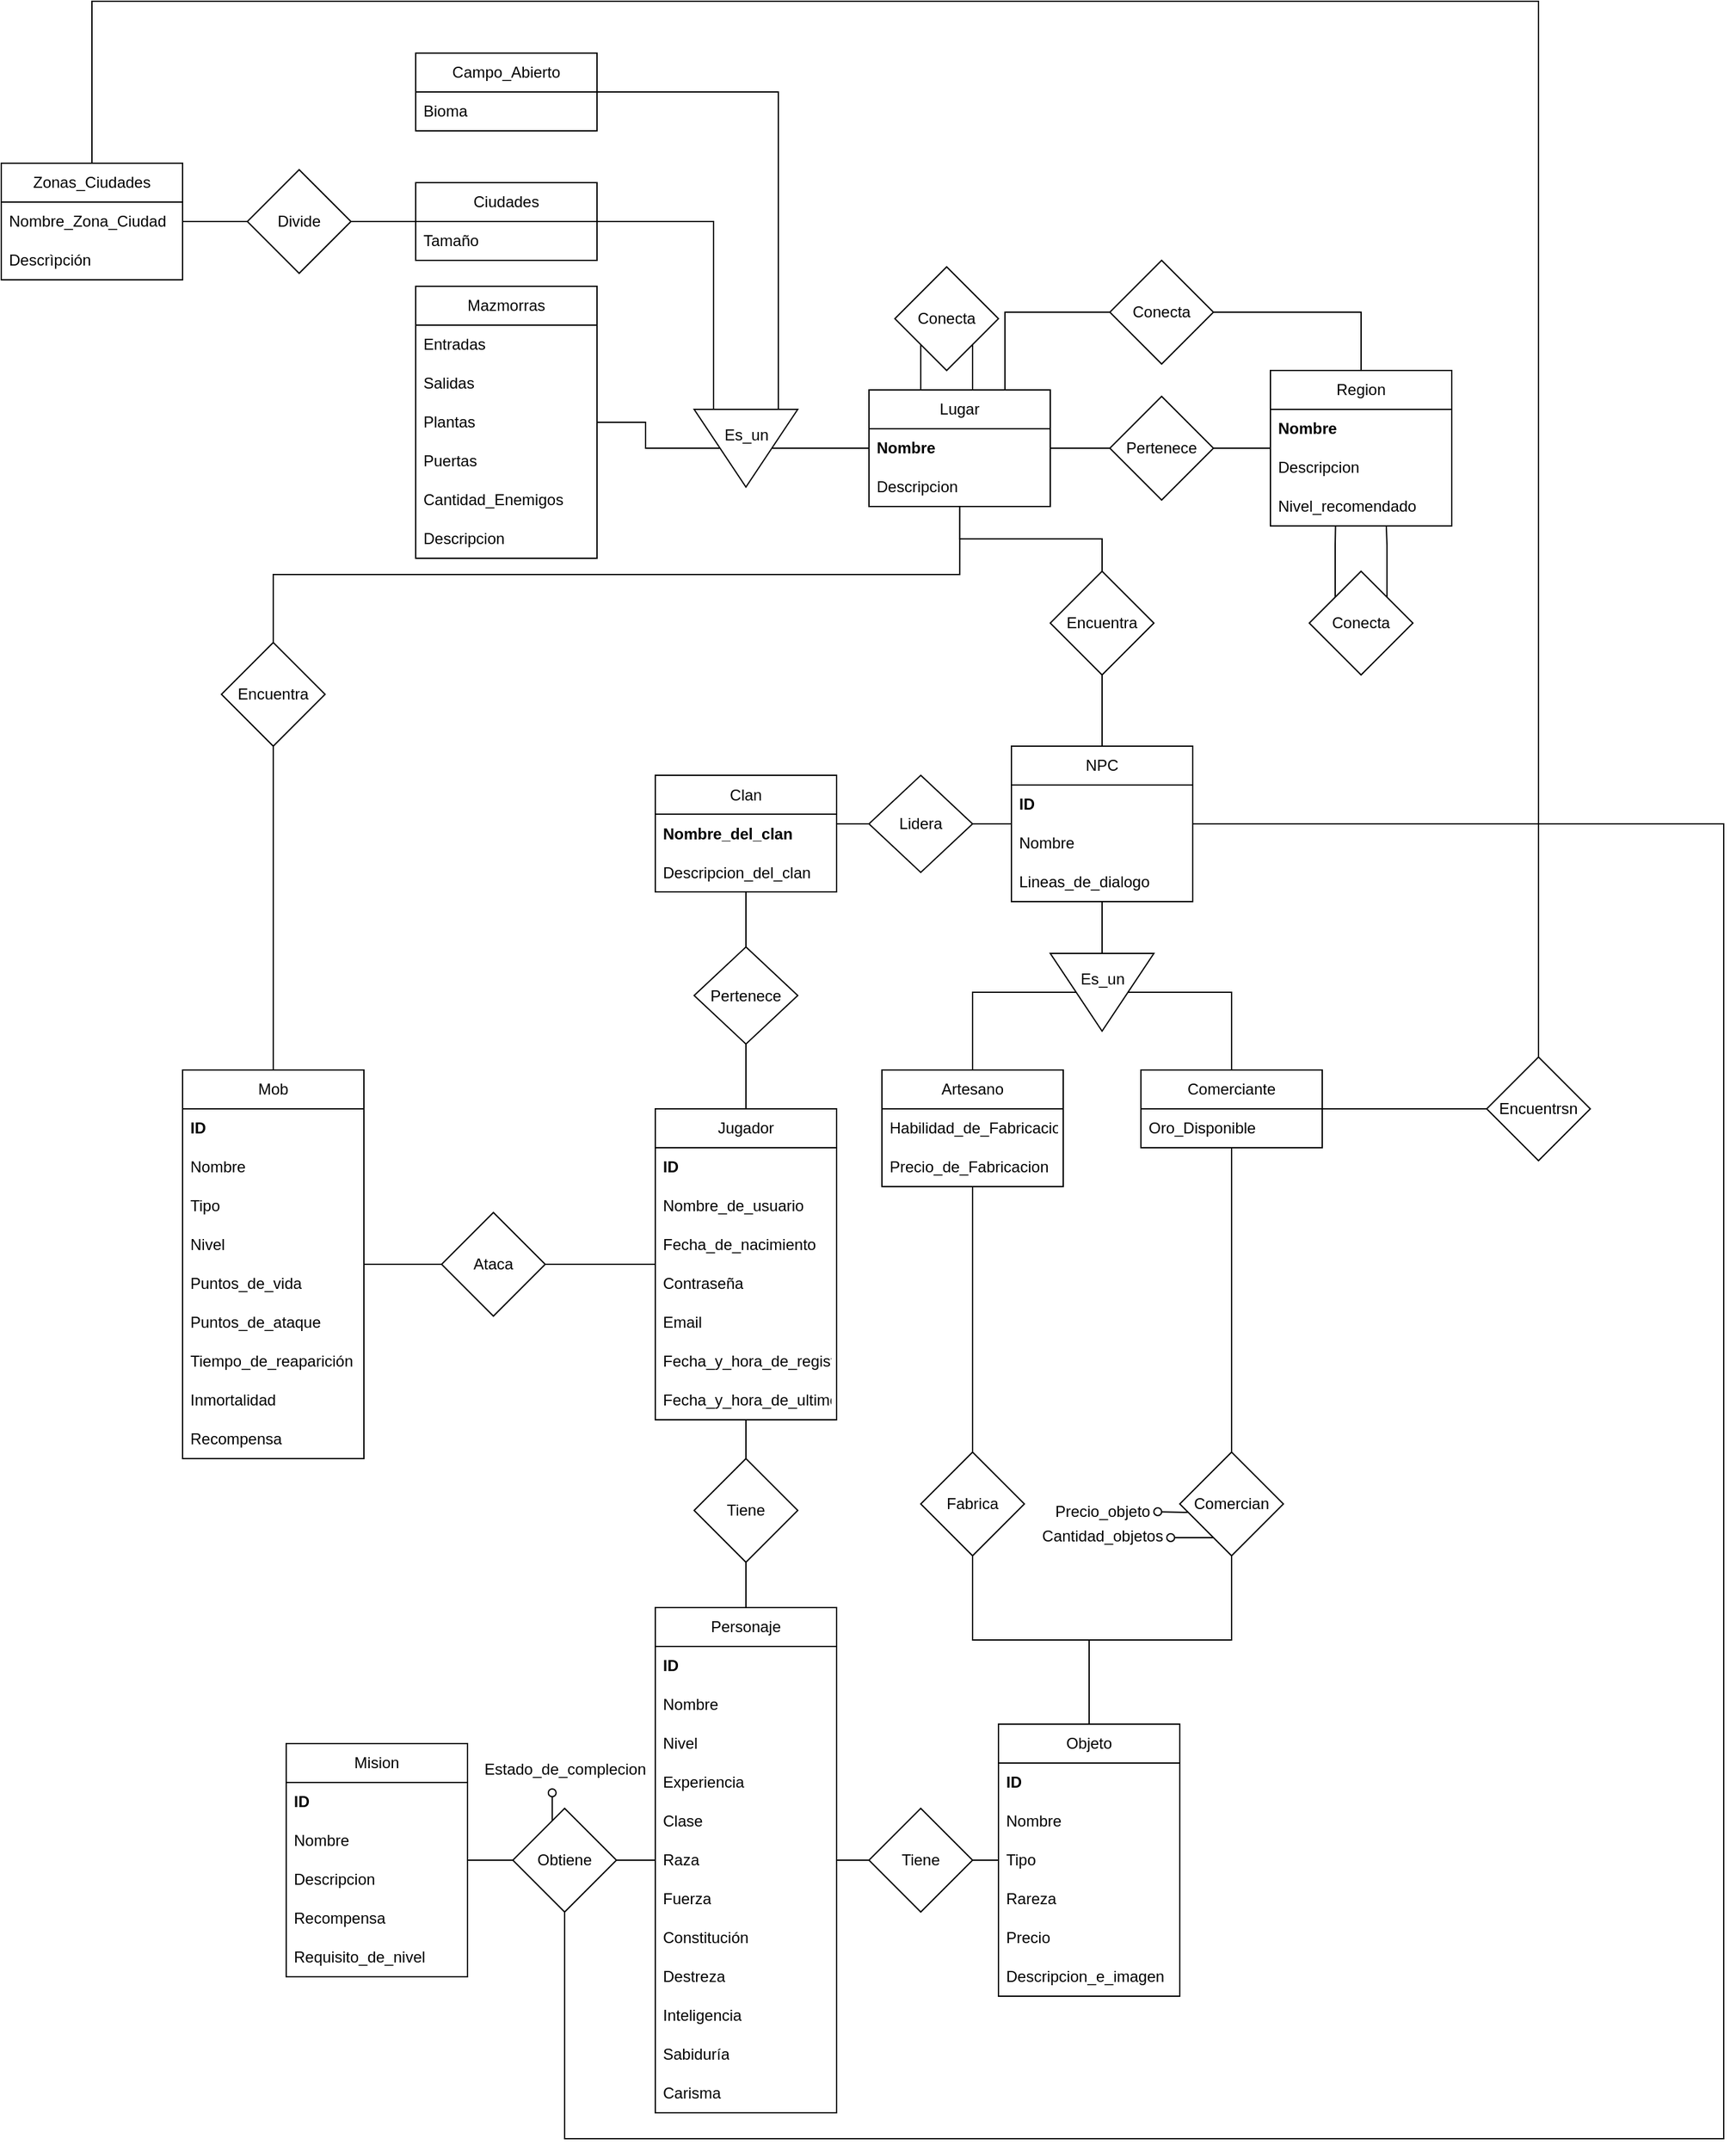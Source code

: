 <mxfile version="24.8.4">
  <diagram name="Page-1" id="hXGrlZ-hWBZjOhwNVZ7G">
    <mxGraphModel dx="3510" dy="3766" grid="1" gridSize="10" guides="1" tooltips="1" connect="1" arrows="1" fold="1" page="1" pageScale="1" pageWidth="827" pageHeight="1169" math="0" shadow="0">
      <root>
        <mxCell id="0" />
        <mxCell id="1" parent="0" />
        <mxCell id="LyyKbRbDWNVep2L5a5BO-69" value="" style="edgeStyle=orthogonalEdgeStyle;rounded=0;orthogonalLoop=1;jettySize=auto;html=1;endArrow=none;endFill=0;" parent="1" source="LyyKbRbDWNVep2L5a5BO-2" target="LyyKbRbDWNVep2L5a5BO-68" edge="1">
          <mxGeometry relative="1" as="geometry" />
        </mxCell>
        <mxCell id="LyyKbRbDWNVep2L5a5BO-73" value="" style="edgeStyle=orthogonalEdgeStyle;rounded=0;orthogonalLoop=1;jettySize=auto;html=1;endArrow=none;endFill=0;" parent="1" source="LyyKbRbDWNVep2L5a5BO-2" target="LyyKbRbDWNVep2L5a5BO-72" edge="1">
          <mxGeometry relative="1" as="geometry" />
        </mxCell>
        <mxCell id="P0V2mHjbDMdVb2tE25bg-6" style="edgeStyle=orthogonalEdgeStyle;rounded=0;orthogonalLoop=1;jettySize=auto;html=1;entryX=1;entryY=0.5;entryDx=0;entryDy=0;endArrow=none;endFill=0;" edge="1" parent="1" source="LyyKbRbDWNVep2L5a5BO-2" target="P0V2mHjbDMdVb2tE25bg-2">
          <mxGeometry relative="1" as="geometry" />
        </mxCell>
        <mxCell id="LyyKbRbDWNVep2L5a5BO-2" value="Jugador" style="swimlane;fontStyle=0;childLayout=stackLayout;horizontal=1;startSize=30;horizontalStack=0;resizeParent=1;resizeParentMax=0;resizeLast=0;collapsible=1;marginBottom=0;whiteSpace=wrap;html=1;" parent="1" vertex="1">
          <mxGeometry x="185" y="315" width="140" height="240" as="geometry">
            <mxRectangle x="205" y="520" width="100" height="30" as="alternateBounds" />
          </mxGeometry>
        </mxCell>
        <mxCell id="LyyKbRbDWNVep2L5a5BO-3" value="&lt;b&gt;ID&lt;/b&gt;" style="text;strokeColor=none;fillColor=none;align=left;verticalAlign=middle;spacingLeft=4;spacingRight=4;overflow=hidden;points=[[0,0.5],[1,0.5]];portConstraint=eastwest;rotatable=0;whiteSpace=wrap;html=1;" parent="LyyKbRbDWNVep2L5a5BO-2" vertex="1">
          <mxGeometry y="30" width="140" height="30" as="geometry" />
        </mxCell>
        <mxCell id="LyyKbRbDWNVep2L5a5BO-7" value="Nombre_de_usuario" style="text;strokeColor=none;fillColor=none;align=left;verticalAlign=middle;spacingLeft=4;spacingRight=4;overflow=hidden;points=[[0,0.5],[1,0.5]];portConstraint=eastwest;rotatable=0;whiteSpace=wrap;html=1;" parent="LyyKbRbDWNVep2L5a5BO-2" vertex="1">
          <mxGeometry y="60" width="140" height="30" as="geometry" />
        </mxCell>
        <mxCell id="LyyKbRbDWNVep2L5a5BO-5" value="Fecha_de_nacimiento" style="text;strokeColor=none;fillColor=none;align=left;verticalAlign=middle;spacingLeft=4;spacingRight=4;overflow=hidden;points=[[0,0.5],[1,0.5]];portConstraint=eastwest;rotatable=0;whiteSpace=wrap;html=1;" parent="LyyKbRbDWNVep2L5a5BO-2" vertex="1">
          <mxGeometry y="90" width="140" height="30" as="geometry" />
        </mxCell>
        <mxCell id="LyyKbRbDWNVep2L5a5BO-8" value="Contraseña" style="text;strokeColor=none;fillColor=none;align=left;verticalAlign=middle;spacingLeft=4;spacingRight=4;overflow=hidden;points=[[0,0.5],[1,0.5]];portConstraint=eastwest;rotatable=0;whiteSpace=wrap;html=1;" parent="LyyKbRbDWNVep2L5a5BO-2" vertex="1">
          <mxGeometry y="120" width="140" height="30" as="geometry" />
        </mxCell>
        <mxCell id="LyyKbRbDWNVep2L5a5BO-9" value="Email" style="text;strokeColor=none;fillColor=none;align=left;verticalAlign=middle;spacingLeft=4;spacingRight=4;overflow=hidden;points=[[0,0.5],[1,0.5]];portConstraint=eastwest;rotatable=0;whiteSpace=wrap;html=1;" parent="LyyKbRbDWNVep2L5a5BO-2" vertex="1">
          <mxGeometry y="150" width="140" height="30" as="geometry" />
        </mxCell>
        <mxCell id="LyyKbRbDWNVep2L5a5BO-10" value="Fecha_y_hora_de_registro" style="text;strokeColor=none;fillColor=none;align=left;verticalAlign=middle;spacingLeft=4;spacingRight=4;overflow=hidden;points=[[0,0.5],[1,0.5]];portConstraint=eastwest;rotatable=0;whiteSpace=wrap;html=1;" parent="LyyKbRbDWNVep2L5a5BO-2" vertex="1">
          <mxGeometry y="180" width="140" height="30" as="geometry" />
        </mxCell>
        <mxCell id="LyyKbRbDWNVep2L5a5BO-11" value="Fecha_y_hora_de_ultimo_acceso" style="text;strokeColor=none;fillColor=none;align=left;verticalAlign=middle;spacingLeft=4;spacingRight=4;overflow=hidden;points=[[0,0.5],[1,0.5]];portConstraint=eastwest;rotatable=0;whiteSpace=wrap;html=1;" parent="LyyKbRbDWNVep2L5a5BO-2" vertex="1">
          <mxGeometry y="210" width="140" height="30" as="geometry" />
        </mxCell>
        <mxCell id="LyyKbRbDWNVep2L5a5BO-77" value="" style="edgeStyle=orthogonalEdgeStyle;rounded=0;orthogonalLoop=1;jettySize=auto;html=1;endArrow=none;endFill=0;" parent="1" source="LyyKbRbDWNVep2L5a5BO-12" target="LyyKbRbDWNVep2L5a5BO-76" edge="1">
          <mxGeometry relative="1" as="geometry" />
        </mxCell>
        <mxCell id="LyyKbRbDWNVep2L5a5BO-86" value="" style="edgeStyle=orthogonalEdgeStyle;rounded=0;orthogonalLoop=1;jettySize=auto;html=1;endArrow=none;endFill=0;" parent="1" source="LyyKbRbDWNVep2L5a5BO-12" target="LyyKbRbDWNVep2L5a5BO-85" edge="1">
          <mxGeometry relative="1" as="geometry" />
        </mxCell>
        <mxCell id="LyyKbRbDWNVep2L5a5BO-12" value="Personaje" style="swimlane;fontStyle=0;childLayout=stackLayout;horizontal=1;startSize=30;horizontalStack=0;resizeParent=1;resizeParentMax=0;resizeLast=0;collapsible=1;marginBottom=0;whiteSpace=wrap;html=1;" parent="1" vertex="1">
          <mxGeometry x="185" y="700" width="140" height="390" as="geometry">
            <mxRectangle x="205" y="700" width="100" height="30" as="alternateBounds" />
          </mxGeometry>
        </mxCell>
        <mxCell id="LyyKbRbDWNVep2L5a5BO-13" value="&lt;b&gt;ID&lt;/b&gt;" style="text;strokeColor=none;fillColor=none;align=left;verticalAlign=middle;spacingLeft=4;spacingRight=4;overflow=hidden;points=[[0,0.5],[1,0.5]];portConstraint=eastwest;rotatable=0;whiteSpace=wrap;html=1;" parent="LyyKbRbDWNVep2L5a5BO-12" vertex="1">
          <mxGeometry y="30" width="140" height="30" as="geometry" />
        </mxCell>
        <mxCell id="LyyKbRbDWNVep2L5a5BO-14" value="Nombre" style="text;strokeColor=none;fillColor=none;align=left;verticalAlign=middle;spacingLeft=4;spacingRight=4;overflow=hidden;points=[[0,0.5],[1,0.5]];portConstraint=eastwest;rotatable=0;whiteSpace=wrap;html=1;" parent="LyyKbRbDWNVep2L5a5BO-12" vertex="1">
          <mxGeometry y="60" width="140" height="30" as="geometry" />
        </mxCell>
        <mxCell id="LyyKbRbDWNVep2L5a5BO-15" value="Nivel" style="text;strokeColor=none;fillColor=none;align=left;verticalAlign=middle;spacingLeft=4;spacingRight=4;overflow=hidden;points=[[0,0.5],[1,0.5]];portConstraint=eastwest;rotatable=0;whiteSpace=wrap;html=1;" parent="LyyKbRbDWNVep2L5a5BO-12" vertex="1">
          <mxGeometry y="90" width="140" height="30" as="geometry" />
        </mxCell>
        <mxCell id="LyyKbRbDWNVep2L5a5BO-16" value="Experiencia" style="text;strokeColor=none;fillColor=none;align=left;verticalAlign=middle;spacingLeft=4;spacingRight=4;overflow=hidden;points=[[0,0.5],[1,0.5]];portConstraint=eastwest;rotatable=0;whiteSpace=wrap;html=1;" parent="LyyKbRbDWNVep2L5a5BO-12" vertex="1">
          <mxGeometry y="120" width="140" height="30" as="geometry" />
        </mxCell>
        <mxCell id="LyyKbRbDWNVep2L5a5BO-17" value="Clase" style="text;strokeColor=none;fillColor=none;align=left;verticalAlign=middle;spacingLeft=4;spacingRight=4;overflow=hidden;points=[[0,0.5],[1,0.5]];portConstraint=eastwest;rotatable=0;whiteSpace=wrap;html=1;" parent="LyyKbRbDWNVep2L5a5BO-12" vertex="1">
          <mxGeometry y="150" width="140" height="30" as="geometry" />
        </mxCell>
        <mxCell id="LyyKbRbDWNVep2L5a5BO-18" value="Raza" style="text;strokeColor=none;fillColor=none;align=left;verticalAlign=middle;spacingLeft=4;spacingRight=4;overflow=hidden;points=[[0,0.5],[1,0.5]];portConstraint=eastwest;rotatable=0;whiteSpace=wrap;html=1;" parent="LyyKbRbDWNVep2L5a5BO-12" vertex="1">
          <mxGeometry y="180" width="140" height="30" as="geometry" />
        </mxCell>
        <mxCell id="LyyKbRbDWNVep2L5a5BO-19" value="Fuerza" style="text;strokeColor=none;fillColor=none;align=left;verticalAlign=middle;spacingLeft=4;spacingRight=4;overflow=hidden;points=[[0,0.5],[1,0.5]];portConstraint=eastwest;rotatable=0;whiteSpace=wrap;html=1;" parent="LyyKbRbDWNVep2L5a5BO-12" vertex="1">
          <mxGeometry y="210" width="140" height="30" as="geometry" />
        </mxCell>
        <mxCell id="LyyKbRbDWNVep2L5a5BO-20" value="Constitución" style="text;strokeColor=none;fillColor=none;align=left;verticalAlign=middle;spacingLeft=4;spacingRight=4;overflow=hidden;points=[[0,0.5],[1,0.5]];portConstraint=eastwest;rotatable=0;whiteSpace=wrap;html=1;" parent="LyyKbRbDWNVep2L5a5BO-12" vertex="1">
          <mxGeometry y="240" width="140" height="30" as="geometry" />
        </mxCell>
        <mxCell id="LyyKbRbDWNVep2L5a5BO-21" value="Destreza" style="text;strokeColor=none;fillColor=none;align=left;verticalAlign=middle;spacingLeft=4;spacingRight=4;overflow=hidden;points=[[0,0.5],[1,0.5]];portConstraint=eastwest;rotatable=0;whiteSpace=wrap;html=1;" parent="LyyKbRbDWNVep2L5a5BO-12" vertex="1">
          <mxGeometry y="270" width="140" height="30" as="geometry" />
        </mxCell>
        <mxCell id="LyyKbRbDWNVep2L5a5BO-22" value="Inteligencia" style="text;strokeColor=none;fillColor=none;align=left;verticalAlign=middle;spacingLeft=4;spacingRight=4;overflow=hidden;points=[[0,0.5],[1,0.5]];portConstraint=eastwest;rotatable=0;whiteSpace=wrap;html=1;" parent="LyyKbRbDWNVep2L5a5BO-12" vertex="1">
          <mxGeometry y="300" width="140" height="30" as="geometry" />
        </mxCell>
        <mxCell id="LyyKbRbDWNVep2L5a5BO-23" value="Sabiduría" style="text;strokeColor=none;fillColor=none;align=left;verticalAlign=middle;spacingLeft=4;spacingRight=4;overflow=hidden;points=[[0,0.5],[1,0.5]];portConstraint=eastwest;rotatable=0;whiteSpace=wrap;html=1;" parent="LyyKbRbDWNVep2L5a5BO-12" vertex="1">
          <mxGeometry y="330" width="140" height="30" as="geometry" />
        </mxCell>
        <mxCell id="LyyKbRbDWNVep2L5a5BO-24" value="Carisma" style="text;strokeColor=none;fillColor=none;align=left;verticalAlign=middle;spacingLeft=4;spacingRight=4;overflow=hidden;points=[[0,0.5],[1,0.5]];portConstraint=eastwest;rotatable=0;whiteSpace=wrap;html=1;" parent="LyyKbRbDWNVep2L5a5BO-12" vertex="1">
          <mxGeometry y="360" width="140" height="30" as="geometry" />
        </mxCell>
        <mxCell id="LyyKbRbDWNVep2L5a5BO-78" style="edgeStyle=orthogonalEdgeStyle;rounded=0;orthogonalLoop=1;jettySize=auto;html=1;entryX=1;entryY=0.5;entryDx=0;entryDy=0;endArrow=none;endFill=0;" parent="1" source="LyyKbRbDWNVep2L5a5BO-25" target="LyyKbRbDWNVep2L5a5BO-76" edge="1">
          <mxGeometry relative="1" as="geometry" />
        </mxCell>
        <mxCell id="LyyKbRbDWNVep2L5a5BO-25" value="Objeto" style="swimlane;fontStyle=0;childLayout=stackLayout;horizontal=1;startSize=30;horizontalStack=0;resizeParent=1;resizeParentMax=0;resizeLast=0;collapsible=1;marginBottom=0;whiteSpace=wrap;html=1;" parent="1" vertex="1">
          <mxGeometry x="450" y="790" width="140" height="210" as="geometry">
            <mxRectangle x="445" y="700" width="80" height="30" as="alternateBounds" />
          </mxGeometry>
        </mxCell>
        <mxCell id="LyyKbRbDWNVep2L5a5BO-26" value="&lt;b&gt;ID&lt;/b&gt;" style="text;strokeColor=none;fillColor=none;align=left;verticalAlign=middle;spacingLeft=4;spacingRight=4;overflow=hidden;points=[[0,0.5],[1,0.5]];portConstraint=eastwest;rotatable=0;whiteSpace=wrap;html=1;" parent="LyyKbRbDWNVep2L5a5BO-25" vertex="1">
          <mxGeometry y="30" width="140" height="30" as="geometry" />
        </mxCell>
        <mxCell id="LyyKbRbDWNVep2L5a5BO-27" value="Nombre" style="text;strokeColor=none;fillColor=none;align=left;verticalAlign=middle;spacingLeft=4;spacingRight=4;overflow=hidden;points=[[0,0.5],[1,0.5]];portConstraint=eastwest;rotatable=0;whiteSpace=wrap;html=1;" parent="LyyKbRbDWNVep2L5a5BO-25" vertex="1">
          <mxGeometry y="60" width="140" height="30" as="geometry" />
        </mxCell>
        <mxCell id="LyyKbRbDWNVep2L5a5BO-28" value="Tipo" style="text;strokeColor=none;fillColor=none;align=left;verticalAlign=middle;spacingLeft=4;spacingRight=4;overflow=hidden;points=[[0,0.5],[1,0.5]];portConstraint=eastwest;rotatable=0;whiteSpace=wrap;html=1;" parent="LyyKbRbDWNVep2L5a5BO-25" vertex="1">
          <mxGeometry y="90" width="140" height="30" as="geometry" />
        </mxCell>
        <mxCell id="LyyKbRbDWNVep2L5a5BO-29" value="Rareza" style="text;strokeColor=none;fillColor=none;align=left;verticalAlign=middle;spacingLeft=4;spacingRight=4;overflow=hidden;points=[[0,0.5],[1,0.5]];portConstraint=eastwest;rotatable=0;whiteSpace=wrap;html=1;" parent="LyyKbRbDWNVep2L5a5BO-25" vertex="1">
          <mxGeometry y="120" width="140" height="30" as="geometry" />
        </mxCell>
        <mxCell id="LyyKbRbDWNVep2L5a5BO-30" value="Precio" style="text;strokeColor=none;fillColor=none;align=left;verticalAlign=middle;spacingLeft=4;spacingRight=4;overflow=hidden;points=[[0,0.5],[1,0.5]];portConstraint=eastwest;rotatable=0;whiteSpace=wrap;html=1;" parent="LyyKbRbDWNVep2L5a5BO-25" vertex="1">
          <mxGeometry y="150" width="140" height="30" as="geometry" />
        </mxCell>
        <mxCell id="LyyKbRbDWNVep2L5a5BO-31" value="Descripcion_e_imagen" style="text;strokeColor=none;fillColor=none;align=left;verticalAlign=middle;spacingLeft=4;spacingRight=4;overflow=hidden;points=[[0,0.5],[1,0.5]];portConstraint=eastwest;rotatable=0;whiteSpace=wrap;html=1;" parent="LyyKbRbDWNVep2L5a5BO-25" vertex="1">
          <mxGeometry y="180" width="140" height="30" as="geometry" />
        </mxCell>
        <mxCell id="P0V2mHjbDMdVb2tE25bg-3" value="" style="edgeStyle=orthogonalEdgeStyle;rounded=0;orthogonalLoop=1;jettySize=auto;html=1;endArrow=none;endFill=0;" edge="1" parent="1" source="LyyKbRbDWNVep2L5a5BO-33" target="P0V2mHjbDMdVb2tE25bg-2">
          <mxGeometry relative="1" as="geometry" />
        </mxCell>
        <mxCell id="P0V2mHjbDMdVb2tE25bg-34" style="edgeStyle=orthogonalEdgeStyle;rounded=0;orthogonalLoop=1;jettySize=auto;html=1;entryX=0.5;entryY=1;entryDx=0;entryDy=0;endArrow=none;endFill=0;" edge="1" parent="1" source="LyyKbRbDWNVep2L5a5BO-33" target="P0V2mHjbDMdVb2tE25bg-35">
          <mxGeometry relative="1" as="geometry">
            <mxPoint x="-110.0" y="50" as="targetPoint" />
          </mxGeometry>
        </mxCell>
        <mxCell id="LyyKbRbDWNVep2L5a5BO-33" value="Mob" style="swimlane;fontStyle=0;childLayout=stackLayout;horizontal=1;startSize=30;horizontalStack=0;resizeParent=1;resizeParentMax=0;resizeLast=0;collapsible=1;marginBottom=0;whiteSpace=wrap;html=1;" parent="1" vertex="1">
          <mxGeometry x="-180" y="285" width="140" height="300" as="geometry">
            <mxRectangle x="-60" y="860" width="70" height="30" as="alternateBounds" />
          </mxGeometry>
        </mxCell>
        <mxCell id="LyyKbRbDWNVep2L5a5BO-34" value="&lt;b&gt;ID&lt;/b&gt;" style="text;strokeColor=none;fillColor=none;align=left;verticalAlign=middle;spacingLeft=4;spacingRight=4;overflow=hidden;points=[[0,0.5],[1,0.5]];portConstraint=eastwest;rotatable=0;whiteSpace=wrap;html=1;" parent="LyyKbRbDWNVep2L5a5BO-33" vertex="1">
          <mxGeometry y="30" width="140" height="30" as="geometry" />
        </mxCell>
        <mxCell id="LyyKbRbDWNVep2L5a5BO-35" value="Nombre" style="text;strokeColor=none;fillColor=none;align=left;verticalAlign=middle;spacingLeft=4;spacingRight=4;overflow=hidden;points=[[0,0.5],[1,0.5]];portConstraint=eastwest;rotatable=0;whiteSpace=wrap;html=1;" parent="LyyKbRbDWNVep2L5a5BO-33" vertex="1">
          <mxGeometry y="60" width="140" height="30" as="geometry" />
        </mxCell>
        <mxCell id="LyyKbRbDWNVep2L5a5BO-36" value="Tipo" style="text;strokeColor=none;fillColor=none;align=left;verticalAlign=middle;spacingLeft=4;spacingRight=4;overflow=hidden;points=[[0,0.5],[1,0.5]];portConstraint=eastwest;rotatable=0;whiteSpace=wrap;html=1;" parent="LyyKbRbDWNVep2L5a5BO-33" vertex="1">
          <mxGeometry y="90" width="140" height="30" as="geometry" />
        </mxCell>
        <mxCell id="LyyKbRbDWNVep2L5a5BO-37" value="Nivel" style="text;strokeColor=none;fillColor=none;align=left;verticalAlign=middle;spacingLeft=4;spacingRight=4;overflow=hidden;points=[[0,0.5],[1,0.5]];portConstraint=eastwest;rotatable=0;whiteSpace=wrap;html=1;" parent="LyyKbRbDWNVep2L5a5BO-33" vertex="1">
          <mxGeometry y="120" width="140" height="30" as="geometry" />
        </mxCell>
        <mxCell id="LyyKbRbDWNVep2L5a5BO-38" value="Puntos_de_vida" style="text;strokeColor=none;fillColor=none;align=left;verticalAlign=middle;spacingLeft=4;spacingRight=4;overflow=hidden;points=[[0,0.5],[1,0.5]];portConstraint=eastwest;rotatable=0;whiteSpace=wrap;html=1;" parent="LyyKbRbDWNVep2L5a5BO-33" vertex="1">
          <mxGeometry y="150" width="140" height="30" as="geometry" />
        </mxCell>
        <mxCell id="LyyKbRbDWNVep2L5a5BO-39" value="Puntos_de_ataque" style="text;strokeColor=none;fillColor=none;align=left;verticalAlign=middle;spacingLeft=4;spacingRight=4;overflow=hidden;points=[[0,0.5],[1,0.5]];portConstraint=eastwest;rotatable=0;whiteSpace=wrap;html=1;" parent="LyyKbRbDWNVep2L5a5BO-33" vertex="1">
          <mxGeometry y="180" width="140" height="30" as="geometry" />
        </mxCell>
        <mxCell id="LyyKbRbDWNVep2L5a5BO-40" value="Tiempo_de_reaparición" style="text;strokeColor=none;fillColor=none;align=left;verticalAlign=middle;spacingLeft=4;spacingRight=4;overflow=hidden;points=[[0,0.5],[1,0.5]];portConstraint=eastwest;rotatable=0;whiteSpace=wrap;html=1;" parent="LyyKbRbDWNVep2L5a5BO-33" vertex="1">
          <mxGeometry y="210" width="140" height="30" as="geometry" />
        </mxCell>
        <mxCell id="LyyKbRbDWNVep2L5a5BO-41" value="Inmortalidad" style="text;strokeColor=none;fillColor=none;align=left;verticalAlign=middle;spacingLeft=4;spacingRight=4;overflow=hidden;points=[[0,0.5],[1,0.5]];portConstraint=eastwest;rotatable=0;whiteSpace=wrap;html=1;" parent="LyyKbRbDWNVep2L5a5BO-33" vertex="1">
          <mxGeometry y="240" width="140" height="30" as="geometry" />
        </mxCell>
        <mxCell id="LyyKbRbDWNVep2L5a5BO-42" value="Recompensa" style="text;strokeColor=none;fillColor=none;align=left;verticalAlign=middle;spacingLeft=4;spacingRight=4;overflow=hidden;points=[[0,0.5],[1,0.5]];portConstraint=eastwest;rotatable=0;whiteSpace=wrap;html=1;" parent="LyyKbRbDWNVep2L5a5BO-33" vertex="1">
          <mxGeometry y="270" width="140" height="30" as="geometry" />
        </mxCell>
        <mxCell id="LyyKbRbDWNVep2L5a5BO-43" value="Mision" style="swimlane;fontStyle=0;childLayout=stackLayout;horizontal=1;startSize=30;horizontalStack=0;resizeParent=1;resizeParentMax=0;resizeLast=0;collapsible=1;marginBottom=0;whiteSpace=wrap;html=1;" parent="1" vertex="1">
          <mxGeometry x="-100" y="805" width="140" height="180" as="geometry">
            <mxRectangle x="-10" y="700" width="90" height="30" as="alternateBounds" />
          </mxGeometry>
        </mxCell>
        <mxCell id="LyyKbRbDWNVep2L5a5BO-44" value="&lt;b&gt;ID&lt;/b&gt;" style="text;strokeColor=none;fillColor=none;align=left;verticalAlign=middle;spacingLeft=4;spacingRight=4;overflow=hidden;points=[[0,0.5],[1,0.5]];portConstraint=eastwest;rotatable=0;whiteSpace=wrap;html=1;" parent="LyyKbRbDWNVep2L5a5BO-43" vertex="1">
          <mxGeometry y="30" width="140" height="30" as="geometry" />
        </mxCell>
        <mxCell id="LyyKbRbDWNVep2L5a5BO-45" value="Nombre" style="text;strokeColor=none;fillColor=none;align=left;verticalAlign=middle;spacingLeft=4;spacingRight=4;overflow=hidden;points=[[0,0.5],[1,0.5]];portConstraint=eastwest;rotatable=0;whiteSpace=wrap;html=1;" parent="LyyKbRbDWNVep2L5a5BO-43" vertex="1">
          <mxGeometry y="60" width="140" height="30" as="geometry" />
        </mxCell>
        <mxCell id="LyyKbRbDWNVep2L5a5BO-46" value="Descripcion" style="text;strokeColor=none;fillColor=none;align=left;verticalAlign=middle;spacingLeft=4;spacingRight=4;overflow=hidden;points=[[0,0.5],[1,0.5]];portConstraint=eastwest;rotatable=0;whiteSpace=wrap;html=1;" parent="LyyKbRbDWNVep2L5a5BO-43" vertex="1">
          <mxGeometry y="90" width="140" height="30" as="geometry" />
        </mxCell>
        <mxCell id="LyyKbRbDWNVep2L5a5BO-47" value="Recompensa" style="text;strokeColor=none;fillColor=none;align=left;verticalAlign=middle;spacingLeft=4;spacingRight=4;overflow=hidden;points=[[0,0.5],[1,0.5]];portConstraint=eastwest;rotatable=0;whiteSpace=wrap;html=1;" parent="LyyKbRbDWNVep2L5a5BO-43" vertex="1">
          <mxGeometry y="120" width="140" height="30" as="geometry" />
        </mxCell>
        <mxCell id="LyyKbRbDWNVep2L5a5BO-48" value="Requisito_de_nivel" style="text;strokeColor=none;fillColor=none;align=left;verticalAlign=middle;spacingLeft=4;spacingRight=4;overflow=hidden;points=[[0,0.5],[1,0.5]];portConstraint=eastwest;rotatable=0;whiteSpace=wrap;html=1;" parent="LyyKbRbDWNVep2L5a5BO-43" vertex="1">
          <mxGeometry y="150" width="140" height="30" as="geometry" />
        </mxCell>
        <mxCell id="P0V2mHjbDMdVb2tE25bg-73" style="edgeStyle=orthogonalEdgeStyle;rounded=0;orthogonalLoop=1;jettySize=auto;html=1;exitX=0.5;exitY=0;exitDx=0;exitDy=0;entryX=1;entryY=0.5;entryDx=0;entryDy=0;endArrow=none;endFill=0;" edge="1" parent="1" source="LyyKbRbDWNVep2L5a5BO-49" target="P0V2mHjbDMdVb2tE25bg-71">
          <mxGeometry relative="1" as="geometry" />
        </mxCell>
        <mxCell id="LyyKbRbDWNVep2L5a5BO-49" value="Region" style="swimlane;fontStyle=0;childLayout=stackLayout;horizontal=1;startSize=30;horizontalStack=0;resizeParent=1;resizeParentMax=0;resizeLast=0;collapsible=1;marginBottom=0;whiteSpace=wrap;html=1;" parent="1" vertex="1">
          <mxGeometry x="660" y="-255" width="140" height="120" as="geometry">
            <mxRectangle x="662" y="-260" width="90" height="30" as="alternateBounds" />
          </mxGeometry>
        </mxCell>
        <mxCell id="LyyKbRbDWNVep2L5a5BO-50" value="&lt;b&gt;Nombre&lt;/b&gt;" style="text;strokeColor=none;fillColor=none;align=left;verticalAlign=middle;spacingLeft=4;spacingRight=4;overflow=hidden;points=[[0,0.5],[1,0.5]];portConstraint=eastwest;rotatable=0;whiteSpace=wrap;html=1;" parent="LyyKbRbDWNVep2L5a5BO-49" vertex="1">
          <mxGeometry y="30" width="140" height="30" as="geometry" />
        </mxCell>
        <mxCell id="LyyKbRbDWNVep2L5a5BO-51" value="Descripcion" style="text;strokeColor=none;fillColor=none;align=left;verticalAlign=middle;spacingLeft=4;spacingRight=4;overflow=hidden;points=[[0,0.5],[1,0.5]];portConstraint=eastwest;rotatable=0;whiteSpace=wrap;html=1;" parent="LyyKbRbDWNVep2L5a5BO-49" vertex="1">
          <mxGeometry y="60" width="140" height="30" as="geometry" />
        </mxCell>
        <mxCell id="LyyKbRbDWNVep2L5a5BO-52" value="Nivel_recomendado" style="text;strokeColor=none;fillColor=none;align=left;verticalAlign=middle;spacingLeft=4;spacingRight=4;overflow=hidden;points=[[0,0.5],[1,0.5]];portConstraint=eastwest;rotatable=0;whiteSpace=wrap;html=1;" parent="LyyKbRbDWNVep2L5a5BO-49" vertex="1">
          <mxGeometry y="90" width="140" height="30" as="geometry" />
        </mxCell>
        <mxCell id="LyyKbRbDWNVep2L5a5BO-80" value="" style="edgeStyle=orthogonalEdgeStyle;rounded=0;orthogonalLoop=1;jettySize=auto;html=1;endArrow=none;endFill=0;" parent="1" source="LyyKbRbDWNVep2L5a5BO-55" target="LyyKbRbDWNVep2L5a5BO-79" edge="1">
          <mxGeometry relative="1" as="geometry" />
        </mxCell>
        <mxCell id="r8m9uMpZM9heV7pB56EH-6" style="edgeStyle=orthogonalEdgeStyle;rounded=0;orthogonalLoop=1;jettySize=auto;html=1;exitX=0.25;exitY=0;exitDx=0;exitDy=0;entryX=0;entryY=1;entryDx=0;entryDy=0;endArrow=none;endFill=0;" parent="1" source="LyyKbRbDWNVep2L5a5BO-55" target="WOVLWi34hc9RS_Gyo1TL-1" edge="1">
          <mxGeometry relative="1" as="geometry" />
        </mxCell>
        <mxCell id="r8m9uMpZM9heV7pB56EH-7" style="edgeStyle=orthogonalEdgeStyle;rounded=0;orthogonalLoop=1;jettySize=auto;html=1;exitX=0.75;exitY=0;exitDx=0;exitDy=0;entryX=1;entryY=1;entryDx=0;entryDy=0;endArrow=none;endFill=0;" parent="1" source="LyyKbRbDWNVep2L5a5BO-55" target="WOVLWi34hc9RS_Gyo1TL-1" edge="1">
          <mxGeometry relative="1" as="geometry">
            <Array as="points">
              <mxPoint x="430" y="-240" />
            </Array>
          </mxGeometry>
        </mxCell>
        <mxCell id="P0V2mHjbDMdVb2tE25bg-72" style="edgeStyle=orthogonalEdgeStyle;rounded=0;orthogonalLoop=1;jettySize=auto;html=1;exitX=0.75;exitY=0;exitDx=0;exitDy=0;entryX=0;entryY=0.5;entryDx=0;entryDy=0;endArrow=none;endFill=0;" edge="1" parent="1" source="LyyKbRbDWNVep2L5a5BO-55" target="P0V2mHjbDMdVb2tE25bg-71">
          <mxGeometry relative="1" as="geometry">
            <Array as="points">
              <mxPoint x="455" y="-300" />
            </Array>
          </mxGeometry>
        </mxCell>
        <mxCell id="LyyKbRbDWNVep2L5a5BO-55" value="Lugar" style="swimlane;fontStyle=0;childLayout=stackLayout;horizontal=1;startSize=30;horizontalStack=0;resizeParent=1;resizeParentMax=0;resizeLast=0;collapsible=1;marginBottom=0;whiteSpace=wrap;html=1;" parent="1" vertex="1">
          <mxGeometry x="350" y="-240" width="140" height="90" as="geometry">
            <mxRectangle x="412" y="-260" width="80" height="30" as="alternateBounds" />
          </mxGeometry>
        </mxCell>
        <mxCell id="LyyKbRbDWNVep2L5a5BO-56" value="&lt;b&gt;Nombre&lt;/b&gt;" style="text;strokeColor=none;fillColor=none;align=left;verticalAlign=middle;spacingLeft=4;spacingRight=4;overflow=hidden;points=[[0,0.5],[1,0.5]];portConstraint=eastwest;rotatable=0;whiteSpace=wrap;html=1;" parent="LyyKbRbDWNVep2L5a5BO-55" vertex="1">
          <mxGeometry y="30" width="140" height="30" as="geometry" />
        </mxCell>
        <mxCell id="LyyKbRbDWNVep2L5a5BO-57" value="Descripcion" style="text;strokeColor=none;fillColor=none;align=left;verticalAlign=middle;spacingLeft=4;spacingRight=4;overflow=hidden;points=[[0,0.5],[1,0.5]];portConstraint=eastwest;rotatable=0;whiteSpace=wrap;html=1;" parent="LyyKbRbDWNVep2L5a5BO-55" vertex="1">
          <mxGeometry y="60" width="140" height="30" as="geometry" />
        </mxCell>
        <mxCell id="LyyKbRbDWNVep2L5a5BO-83" value="" style="edgeStyle=orthogonalEdgeStyle;rounded=0;orthogonalLoop=1;jettySize=auto;html=1;endArrow=none;endFill=0;" parent="1" source="LyyKbRbDWNVep2L5a5BO-59" target="LyyKbRbDWNVep2L5a5BO-82" edge="1">
          <mxGeometry relative="1" as="geometry" />
        </mxCell>
        <mxCell id="r8m9uMpZM9heV7pB56EH-9" value="" style="edgeStyle=orthogonalEdgeStyle;rounded=0;orthogonalLoop=1;jettySize=auto;html=1;endArrow=none;endFill=0;entryX=1;entryY=0.5;entryDx=0;entryDy=0;" parent="1" source="LyyKbRbDWNVep2L5a5BO-59" target="r8m9uMpZM9heV7pB56EH-2" edge="1">
          <mxGeometry relative="1" as="geometry">
            <mxPoint x="425" y="95" as="targetPoint" />
          </mxGeometry>
        </mxCell>
        <mxCell id="P0V2mHjbDMdVb2tE25bg-16" style="edgeStyle=orthogonalEdgeStyle;rounded=0;orthogonalLoop=1;jettySize=auto;html=1;entryX=0;entryY=0.5;entryDx=0;entryDy=0;endArrow=none;endFill=0;" edge="1" parent="1" source="LyyKbRbDWNVep2L5a5BO-59" target="P0V2mHjbDMdVb2tE25bg-7">
          <mxGeometry relative="1" as="geometry" />
        </mxCell>
        <mxCell id="P0V2mHjbDMdVb2tE25bg-69" style="edgeStyle=orthogonalEdgeStyle;rounded=0;orthogonalLoop=1;jettySize=auto;html=1;entryX=0.5;entryY=0;entryDx=0;entryDy=0;" edge="1" parent="1" source="LyyKbRbDWNVep2L5a5BO-59" target="LyyKbRbDWNVep2L5a5BO-85">
          <mxGeometry relative="1" as="geometry">
            <Array as="points">
              <mxPoint x="1010" y="95" />
              <mxPoint x="1010" y="1110" />
              <mxPoint x="115" y="1110" />
            </Array>
          </mxGeometry>
        </mxCell>
        <mxCell id="LyyKbRbDWNVep2L5a5BO-59" value="NPC" style="swimlane;fontStyle=0;childLayout=stackLayout;horizontal=1;startSize=30;horizontalStack=0;resizeParent=1;resizeParentMax=0;resizeLast=0;collapsible=1;marginBottom=0;whiteSpace=wrap;html=1;" parent="1" vertex="1">
          <mxGeometry x="460" y="35" width="140" height="120" as="geometry">
            <mxRectangle x="417" y="-100" width="70" height="30" as="alternateBounds" />
          </mxGeometry>
        </mxCell>
        <mxCell id="LyyKbRbDWNVep2L5a5BO-60" value="&lt;b&gt;ID&lt;/b&gt;" style="text;strokeColor=none;fillColor=none;align=left;verticalAlign=middle;spacingLeft=4;spacingRight=4;overflow=hidden;points=[[0,0.5],[1,0.5]];portConstraint=eastwest;rotatable=0;whiteSpace=wrap;html=1;" parent="LyyKbRbDWNVep2L5a5BO-59" vertex="1">
          <mxGeometry y="30" width="140" height="30" as="geometry" />
        </mxCell>
        <mxCell id="LyyKbRbDWNVep2L5a5BO-61" value="Nombre" style="text;strokeColor=none;fillColor=none;align=left;verticalAlign=middle;spacingLeft=4;spacingRight=4;overflow=hidden;points=[[0,0.5],[1,0.5]];portConstraint=eastwest;rotatable=0;whiteSpace=wrap;html=1;" parent="LyyKbRbDWNVep2L5a5BO-59" vertex="1">
          <mxGeometry y="60" width="140" height="30" as="geometry" />
        </mxCell>
        <mxCell id="LyyKbRbDWNVep2L5a5BO-62" value="Lineas_de_dialogo" style="text;strokeColor=none;fillColor=none;align=left;verticalAlign=middle;spacingLeft=4;spacingRight=4;overflow=hidden;points=[[0,0.5],[1,0.5]];portConstraint=eastwest;rotatable=0;whiteSpace=wrap;html=1;" parent="LyyKbRbDWNVep2L5a5BO-59" vertex="1">
          <mxGeometry y="90" width="140" height="30" as="geometry" />
        </mxCell>
        <mxCell id="LyyKbRbDWNVep2L5a5BO-64" value="Clan" style="swimlane;fontStyle=0;childLayout=stackLayout;horizontal=1;startSize=30;horizontalStack=0;resizeParent=1;resizeParentMax=0;resizeLast=0;collapsible=1;marginBottom=0;whiteSpace=wrap;html=1;" parent="1" vertex="1">
          <mxGeometry x="185" y="57.5" width="140" height="90" as="geometry">
            <mxRectangle x="188" y="-100" width="70" height="30" as="alternateBounds" />
          </mxGeometry>
        </mxCell>
        <mxCell id="LyyKbRbDWNVep2L5a5BO-65" value="&lt;b&gt;Nombre_del_clan&lt;/b&gt;" style="text;strokeColor=none;fillColor=none;align=left;verticalAlign=middle;spacingLeft=4;spacingRight=4;overflow=hidden;points=[[0,0.5],[1,0.5]];portConstraint=eastwest;rotatable=0;whiteSpace=wrap;html=1;" parent="LyyKbRbDWNVep2L5a5BO-64" vertex="1">
          <mxGeometry y="30" width="140" height="30" as="geometry" />
        </mxCell>
        <mxCell id="LyyKbRbDWNVep2L5a5BO-67" value="Descripcion_del_clan" style="text;strokeColor=none;fillColor=none;align=left;verticalAlign=middle;spacingLeft=4;spacingRight=4;overflow=hidden;points=[[0,0.5],[1,0.5]];portConstraint=eastwest;rotatable=0;whiteSpace=wrap;html=1;" parent="LyyKbRbDWNVep2L5a5BO-64" vertex="1">
          <mxGeometry y="60" width="140" height="30" as="geometry" />
        </mxCell>
        <mxCell id="LyyKbRbDWNVep2L5a5BO-70" style="edgeStyle=orthogonalEdgeStyle;rounded=0;orthogonalLoop=1;jettySize=auto;html=1;entryX=0.5;entryY=1;entryDx=0;entryDy=0;endArrow=none;endFill=0;" parent="1" source="LyyKbRbDWNVep2L5a5BO-68" target="LyyKbRbDWNVep2L5a5BO-64" edge="1">
          <mxGeometry relative="1" as="geometry" />
        </mxCell>
        <mxCell id="LyyKbRbDWNVep2L5a5BO-68" value="Pertenece" style="rhombus;whiteSpace=wrap;html=1;fontStyle=0;startSize=30;" parent="1" vertex="1">
          <mxGeometry x="215" y="190" width="80" height="75" as="geometry" />
        </mxCell>
        <mxCell id="LyyKbRbDWNVep2L5a5BO-74" style="edgeStyle=orthogonalEdgeStyle;rounded=0;orthogonalLoop=1;jettySize=auto;html=1;exitX=0.5;exitY=1;exitDx=0;exitDy=0;entryX=0.5;entryY=0;entryDx=0;entryDy=0;endArrow=none;endFill=0;" parent="1" source="LyyKbRbDWNVep2L5a5BO-72" target="LyyKbRbDWNVep2L5a5BO-12" edge="1">
          <mxGeometry relative="1" as="geometry" />
        </mxCell>
        <mxCell id="LyyKbRbDWNVep2L5a5BO-72" value="Tiene" style="rhombus;whiteSpace=wrap;html=1;fontStyle=0;startSize=30;" parent="1" vertex="1">
          <mxGeometry x="215" y="585" width="80" height="80" as="geometry" />
        </mxCell>
        <mxCell id="LyyKbRbDWNVep2L5a5BO-76" value="Tiene" style="rhombus;whiteSpace=wrap;html=1;fontStyle=0;startSize=30;" parent="1" vertex="1">
          <mxGeometry x="350" y="855" width="80" height="80" as="geometry" />
        </mxCell>
        <mxCell id="LyyKbRbDWNVep2L5a5BO-81" style="edgeStyle=orthogonalEdgeStyle;rounded=0;orthogonalLoop=1;jettySize=auto;html=1;entryX=0;entryY=0.5;entryDx=0;entryDy=0;endArrow=none;endFill=0;" parent="1" source="LyyKbRbDWNVep2L5a5BO-79" target="LyyKbRbDWNVep2L5a5BO-49" edge="1">
          <mxGeometry relative="1" as="geometry" />
        </mxCell>
        <mxCell id="LyyKbRbDWNVep2L5a5BO-79" value="Pertenece" style="rhombus;whiteSpace=wrap;html=1;fontStyle=0;startSize=30;" parent="1" vertex="1">
          <mxGeometry x="536" y="-235" width="80" height="80" as="geometry" />
        </mxCell>
        <mxCell id="r8m9uMpZM9heV7pB56EH-5" style="edgeStyle=orthogonalEdgeStyle;rounded=0;orthogonalLoop=1;jettySize=auto;html=1;entryX=0.5;entryY=1;entryDx=0;entryDy=0;endArrow=none;endFill=0;" parent="1" source="LyyKbRbDWNVep2L5a5BO-82" target="LyyKbRbDWNVep2L5a5BO-55" edge="1">
          <mxGeometry relative="1" as="geometry" />
        </mxCell>
        <mxCell id="LyyKbRbDWNVep2L5a5BO-82" value="Encuentra" style="rhombus;whiteSpace=wrap;html=1;fontStyle=0;startSize=30;" parent="1" vertex="1">
          <mxGeometry x="490" y="-100" width="80" height="80" as="geometry" />
        </mxCell>
        <mxCell id="LyyKbRbDWNVep2L5a5BO-90" style="edgeStyle=orthogonalEdgeStyle;rounded=0;orthogonalLoop=1;jettySize=auto;html=1;exitX=0;exitY=0;exitDx=0;exitDy=0;endArrow=oval;endFill=0;entryX=0.436;entryY=1.1;entryDx=0;entryDy=0;entryPerimeter=0;" parent="1" source="LyyKbRbDWNVep2L5a5BO-85" target="LyyKbRbDWNVep2L5a5BO-88" edge="1">
          <mxGeometry relative="1" as="geometry">
            <mxPoint x="75.143" y="670" as="targetPoint" />
          </mxGeometry>
        </mxCell>
        <mxCell id="LyyKbRbDWNVep2L5a5BO-91" style="edgeStyle=orthogonalEdgeStyle;rounded=0;orthogonalLoop=1;jettySize=auto;html=1;exitX=0;exitY=0.5;exitDx=0;exitDy=0;entryX=1;entryY=0.5;entryDx=0;entryDy=0;endArrow=none;endFill=0;" parent="1" source="LyyKbRbDWNVep2L5a5BO-85" target="LyyKbRbDWNVep2L5a5BO-43" edge="1">
          <mxGeometry relative="1" as="geometry" />
        </mxCell>
        <mxCell id="LyyKbRbDWNVep2L5a5BO-85" value="Obtiene" style="rhombus;whiteSpace=wrap;html=1;fontStyle=0;startSize=30;" parent="1" vertex="1">
          <mxGeometry x="75" y="855" width="80" height="80" as="geometry" />
        </mxCell>
        <mxCell id="LyyKbRbDWNVep2L5a5BO-88" value="Estado_de_complecion" style="text;html=1;align=center;verticalAlign=middle;resizable=0;points=[];autosize=1;strokeColor=none;fillColor=none;" parent="1" vertex="1">
          <mxGeometry x="40" y="810" width="150" height="30" as="geometry" />
        </mxCell>
        <mxCell id="WOVLWi34hc9RS_Gyo1TL-1" value="Conecta" style="rhombus;whiteSpace=wrap;html=1;fontStyle=0;startSize=30;" parent="1" vertex="1">
          <mxGeometry x="370" y="-335" width="80" height="80" as="geometry" />
        </mxCell>
        <mxCell id="WOVLWi34hc9RS_Gyo1TL-5" value="Conecta" style="rhombus;whiteSpace=wrap;html=1;fontStyle=0;startSize=30;" parent="1" vertex="1">
          <mxGeometry x="690" y="-100" width="80" height="80" as="geometry" />
        </mxCell>
        <mxCell id="r8m9uMpZM9heV7pB56EH-2" value="Lidera" style="rhombus;whiteSpace=wrap;html=1;fontStyle=0;startSize=30;" parent="1" vertex="1">
          <mxGeometry x="350" y="57.5" width="80" height="75" as="geometry" />
        </mxCell>
        <mxCell id="vLY5Ptc-6u_YC6hLhThE-2" style="edgeStyle=orthogonalEdgeStyle;rounded=0;orthogonalLoop=1;jettySize=auto;html=1;exitX=0;exitY=0;exitDx=0;exitDy=0;entryX=0.359;entryY=1.014;entryDx=0;entryDy=0;entryPerimeter=0;endArrow=none;endFill=0;" parent="1" source="WOVLWi34hc9RS_Gyo1TL-5" target="LyyKbRbDWNVep2L5a5BO-52" edge="1">
          <mxGeometry relative="1" as="geometry" />
        </mxCell>
        <mxCell id="vLY5Ptc-6u_YC6hLhThE-3" style="edgeStyle=orthogonalEdgeStyle;rounded=0;orthogonalLoop=1;jettySize=auto;html=1;exitX=1;exitY=0;exitDx=0;exitDy=0;entryX=0.639;entryY=0.991;entryDx=0;entryDy=0;entryPerimeter=0;endArrow=none;endFill=0;" parent="1" source="WOVLWi34hc9RS_Gyo1TL-5" target="LyyKbRbDWNVep2L5a5BO-52" edge="1">
          <mxGeometry relative="1" as="geometry" />
        </mxCell>
        <mxCell id="gQc7SRpPMJ4lu6Pm3kSg-1" style="edgeStyle=orthogonalEdgeStyle;rounded=0;orthogonalLoop=1;jettySize=auto;html=1;exitX=0;exitY=0.5;exitDx=0;exitDy=0;entryX=1;entryY=0.5;entryDx=0;entryDy=0;endArrow=none;endFill=0;" parent="1" source="r8m9uMpZM9heV7pB56EH-2" target="LyyKbRbDWNVep2L5a5BO-65" edge="1">
          <mxGeometry relative="1" as="geometry" />
        </mxCell>
        <mxCell id="P0V2mHjbDMdVb2tE25bg-2" value="A&lt;span style=&quot;background-color: initial;&quot;&gt;taca&lt;/span&gt;" style="rhombus;whiteSpace=wrap;html=1;fontStyle=0;startSize=30;" vertex="1" parent="1">
          <mxGeometry x="20" y="395" width="80" height="80" as="geometry" />
        </mxCell>
        <mxCell id="P0V2mHjbDMdVb2tE25bg-17" style="edgeStyle=orthogonalEdgeStyle;rounded=0;orthogonalLoop=1;jettySize=auto;html=1;exitX=0.5;exitY=1;exitDx=0;exitDy=0;entryX=0.5;entryY=0;entryDx=0;entryDy=0;endArrow=none;endFill=0;" edge="1" parent="1" source="P0V2mHjbDMdVb2tE25bg-7" target="P0V2mHjbDMdVb2tE25bg-8">
          <mxGeometry relative="1" as="geometry">
            <Array as="points">
              <mxPoint x="430" y="225" />
            </Array>
          </mxGeometry>
        </mxCell>
        <mxCell id="P0V2mHjbDMdVb2tE25bg-18" style="edgeStyle=orthogonalEdgeStyle;rounded=0;orthogonalLoop=1;jettySize=auto;html=1;exitX=0.5;exitY=0;exitDx=0;exitDy=0;entryX=0.5;entryY=0;entryDx=0;entryDy=0;endArrow=none;endFill=0;" edge="1" parent="1" source="P0V2mHjbDMdVb2tE25bg-7" target="P0V2mHjbDMdVb2tE25bg-12">
          <mxGeometry relative="1" as="geometry">
            <Array as="points">
              <mxPoint x="630" y="225" />
            </Array>
          </mxGeometry>
        </mxCell>
        <mxCell id="P0V2mHjbDMdVb2tE25bg-7" value="" style="triangle;whiteSpace=wrap;html=1;rotation=90;" vertex="1" parent="1">
          <mxGeometry x="500" y="185" width="60" height="80" as="geometry" />
        </mxCell>
        <mxCell id="P0V2mHjbDMdVb2tE25bg-19" style="edgeStyle=orthogonalEdgeStyle;rounded=0;orthogonalLoop=1;jettySize=auto;html=1;entryX=0.5;entryY=0;entryDx=0;entryDy=0;endArrow=none;endFill=0;" edge="1" parent="1" source="P0V2mHjbDMdVb2tE25bg-8" target="P0V2mHjbDMdVb2tE25bg-20">
          <mxGeometry relative="1" as="geometry">
            <mxPoint x="420" y="530" as="targetPoint" />
          </mxGeometry>
        </mxCell>
        <mxCell id="P0V2mHjbDMdVb2tE25bg-8" value="Artesano" style="swimlane;fontStyle=0;childLayout=stackLayout;horizontal=1;startSize=30;horizontalStack=0;resizeParent=1;resizeParentMax=0;resizeLast=0;collapsible=1;marginBottom=0;whiteSpace=wrap;html=1;" vertex="1" parent="1">
          <mxGeometry x="360" y="285" width="140" height="90" as="geometry" />
        </mxCell>
        <mxCell id="P0V2mHjbDMdVb2tE25bg-9" value="Habilidad_de_Fabricacion" style="text;strokeColor=none;fillColor=none;align=left;verticalAlign=middle;spacingLeft=4;spacingRight=4;overflow=hidden;points=[[0,0.5],[1,0.5]];portConstraint=eastwest;rotatable=0;whiteSpace=wrap;html=1;" vertex="1" parent="P0V2mHjbDMdVb2tE25bg-8">
          <mxGeometry y="30" width="140" height="30" as="geometry" />
        </mxCell>
        <mxCell id="P0V2mHjbDMdVb2tE25bg-10" value="Precio_de_Fabricacion" style="text;strokeColor=none;fillColor=none;align=left;verticalAlign=middle;spacingLeft=4;spacingRight=4;overflow=hidden;points=[[0,0.5],[1,0.5]];portConstraint=eastwest;rotatable=0;whiteSpace=wrap;html=1;" vertex="1" parent="P0V2mHjbDMdVb2tE25bg-8">
          <mxGeometry y="60" width="140" height="30" as="geometry" />
        </mxCell>
        <mxCell id="P0V2mHjbDMdVb2tE25bg-22" style="edgeStyle=orthogonalEdgeStyle;rounded=0;orthogonalLoop=1;jettySize=auto;html=1;entryX=0.5;entryY=0;entryDx=0;entryDy=0;endArrow=none;endFill=0;" edge="1" parent="1" source="P0V2mHjbDMdVb2tE25bg-12" target="P0V2mHjbDMdVb2tE25bg-23">
          <mxGeometry relative="1" as="geometry">
            <mxPoint x="630" y="600" as="targetPoint" />
          </mxGeometry>
        </mxCell>
        <mxCell id="P0V2mHjbDMdVb2tE25bg-53" style="edgeStyle=orthogonalEdgeStyle;rounded=0;orthogonalLoop=1;jettySize=auto;html=1;entryX=0;entryY=0.5;entryDx=0;entryDy=0;endArrow=none;endFill=0;" edge="1" parent="1" source="P0V2mHjbDMdVb2tE25bg-12" target="P0V2mHjbDMdVb2tE25bg-54">
          <mxGeometry relative="1" as="geometry">
            <mxPoint x="780" y="315" as="targetPoint" />
          </mxGeometry>
        </mxCell>
        <mxCell id="P0V2mHjbDMdVb2tE25bg-12" value="Comerciante" style="swimlane;fontStyle=0;childLayout=stackLayout;horizontal=1;startSize=30;horizontalStack=0;resizeParent=1;resizeParentMax=0;resizeLast=0;collapsible=1;marginBottom=0;whiteSpace=wrap;html=1;" vertex="1" parent="1">
          <mxGeometry x="560" y="285" width="140" height="60" as="geometry" />
        </mxCell>
        <mxCell id="P0V2mHjbDMdVb2tE25bg-13" value="Oro_Disponible" style="text;strokeColor=none;fillColor=none;align=left;verticalAlign=middle;spacingLeft=4;spacingRight=4;overflow=hidden;points=[[0,0.5],[1,0.5]];portConstraint=eastwest;rotatable=0;whiteSpace=wrap;html=1;" vertex="1" parent="P0V2mHjbDMdVb2tE25bg-12">
          <mxGeometry y="30" width="140" height="30" as="geometry" />
        </mxCell>
        <mxCell id="P0V2mHjbDMdVb2tE25bg-21" style="edgeStyle=orthogonalEdgeStyle;rounded=0;orthogonalLoop=1;jettySize=auto;html=1;entryX=0.5;entryY=0;entryDx=0;entryDy=0;endArrow=none;endFill=0;" edge="1" parent="1" source="P0V2mHjbDMdVb2tE25bg-20" target="LyyKbRbDWNVep2L5a5BO-25">
          <mxGeometry relative="1" as="geometry" />
        </mxCell>
        <mxCell id="P0V2mHjbDMdVb2tE25bg-20" value="Fabrica" style="rhombus;whiteSpace=wrap;html=1;" vertex="1" parent="1">
          <mxGeometry x="390" y="580" width="80" height="80" as="geometry" />
        </mxCell>
        <mxCell id="P0V2mHjbDMdVb2tE25bg-24" style="edgeStyle=orthogonalEdgeStyle;rounded=0;orthogonalLoop=1;jettySize=auto;html=1;entryX=0.5;entryY=0;entryDx=0;entryDy=0;endArrow=none;endFill=0;" edge="1" parent="1" source="P0V2mHjbDMdVb2tE25bg-23" target="LyyKbRbDWNVep2L5a5BO-25">
          <mxGeometry relative="1" as="geometry" />
        </mxCell>
        <mxCell id="P0V2mHjbDMdVb2tE25bg-26" style="edgeStyle=orthogonalEdgeStyle;rounded=0;orthogonalLoop=1;jettySize=auto;html=1;exitX=0;exitY=0.5;exitDx=0;exitDy=0;endArrow=oval;endFill=0;" edge="1" parent="1">
          <mxGeometry relative="1" as="geometry">
            <mxPoint x="573" y="626" as="targetPoint" />
            <mxPoint x="613" y="626" as="sourcePoint" />
          </mxGeometry>
        </mxCell>
        <mxCell id="P0V2mHjbDMdVb2tE25bg-27" style="edgeStyle=orthogonalEdgeStyle;rounded=0;orthogonalLoop=1;jettySize=auto;html=1;exitX=0;exitY=1;exitDx=0;exitDy=0;endArrow=oval;endFill=0;" edge="1" parent="1">
          <mxGeometry relative="1" as="geometry">
            <mxPoint x="583" y="646" as="targetPoint" />
            <mxPoint x="633" y="646" as="sourcePoint" />
          </mxGeometry>
        </mxCell>
        <mxCell id="P0V2mHjbDMdVb2tE25bg-23" value="Comercian" style="rhombus;whiteSpace=wrap;html=1;" vertex="1" parent="1">
          <mxGeometry x="590" y="580" width="80" height="80" as="geometry" />
        </mxCell>
        <mxCell id="P0V2mHjbDMdVb2tE25bg-31" value="Cantidad_objetos" style="text;html=1;align=center;verticalAlign=middle;resizable=0;points=[];autosize=1;strokeColor=none;fillColor=none;" vertex="1" parent="1">
          <mxGeometry x="470" y="630" width="120" height="30" as="geometry" />
        </mxCell>
        <mxCell id="P0V2mHjbDMdVb2tE25bg-32" value="Precio_objeto" style="text;html=1;align=center;verticalAlign=middle;resizable=0;points=[];autosize=1;strokeColor=none;fillColor=none;" vertex="1" parent="1">
          <mxGeometry x="480" y="611" width="100" height="30" as="geometry" />
        </mxCell>
        <mxCell id="P0V2mHjbDMdVb2tE25bg-33" value="Es_un" style="text;html=1;align=center;verticalAlign=middle;resizable=0;points=[];autosize=1;strokeColor=none;fillColor=none;" vertex="1" parent="1">
          <mxGeometry x="500" y="200" width="60" height="30" as="geometry" />
        </mxCell>
        <mxCell id="P0V2mHjbDMdVb2tE25bg-36" style="edgeStyle=orthogonalEdgeStyle;rounded=0;orthogonalLoop=1;jettySize=auto;html=1;entryX=0.501;entryY=1.01;entryDx=0;entryDy=0;entryPerimeter=0;endArrow=none;endFill=0;" edge="1" parent="1" source="P0V2mHjbDMdVb2tE25bg-35" target="LyyKbRbDWNVep2L5a5BO-57">
          <mxGeometry relative="1" as="geometry" />
        </mxCell>
        <mxCell id="P0V2mHjbDMdVb2tE25bg-35" value="Encuentra" style="rhombus;whiteSpace=wrap;html=1;" vertex="1" parent="1">
          <mxGeometry x="-150" y="-45" width="80" height="80" as="geometry" />
        </mxCell>
        <mxCell id="P0V2mHjbDMdVb2tE25bg-39" style="edgeStyle=orthogonalEdgeStyle;rounded=0;orthogonalLoop=1;jettySize=auto;html=1;endArrow=none;endFill=0;" edge="1" parent="1" source="P0V2mHjbDMdVb2tE25bg-38" target="LyyKbRbDWNVep2L5a5BO-55">
          <mxGeometry relative="1" as="geometry" />
        </mxCell>
        <mxCell id="P0V2mHjbDMdVb2tE25bg-38" value="" style="triangle;whiteSpace=wrap;html=1;rotation=90;" vertex="1" parent="1">
          <mxGeometry x="225" y="-235" width="60" height="80" as="geometry" />
        </mxCell>
        <mxCell id="P0V2mHjbDMdVb2tE25bg-66" style="edgeStyle=orthogonalEdgeStyle;rounded=0;orthogonalLoop=1;jettySize=auto;html=1;exitX=0.5;exitY=1;exitDx=0;exitDy=0;endArrow=none;endFill=0;" edge="1" parent="1" source="P0V2mHjbDMdVb2tE25bg-38" target="P0V2mHjbDMdVb2tE25bg-49">
          <mxGeometry relative="1" as="geometry" />
        </mxCell>
        <mxCell id="P0V2mHjbDMdVb2tE25bg-67" style="edgeStyle=orthogonalEdgeStyle;rounded=0;orthogonalLoop=1;jettySize=auto;html=1;exitX=0;exitY=0.75;exitDx=0;exitDy=0;endArrow=none;endFill=0;" edge="1" parent="1" source="P0V2mHjbDMdVb2tE25bg-38" target="P0V2mHjbDMdVb2tE25bg-45">
          <mxGeometry relative="1" as="geometry">
            <mxPoint x="230" y="-230" as="sourcePoint" />
            <Array as="points">
              <mxPoint x="230" y="-225" />
              <mxPoint x="230" y="-370" />
            </Array>
          </mxGeometry>
        </mxCell>
        <mxCell id="P0V2mHjbDMdVb2tE25bg-68" style="edgeStyle=orthogonalEdgeStyle;rounded=0;orthogonalLoop=1;jettySize=auto;html=1;exitX=0;exitY=0.25;exitDx=0;exitDy=0;endArrow=none;endFill=0;" edge="1" parent="1" source="P0V2mHjbDMdVb2tE25bg-38" target="P0V2mHjbDMdVb2tE25bg-41">
          <mxGeometry relative="1" as="geometry">
            <Array as="points">
              <mxPoint x="280" y="-225" />
              <mxPoint x="280" y="-470" />
            </Array>
          </mxGeometry>
        </mxCell>
        <mxCell id="P0V2mHjbDMdVb2tE25bg-40" value="Es_un" style="text;html=1;align=center;verticalAlign=middle;resizable=0;points=[];autosize=1;strokeColor=none;fillColor=none;" vertex="1" parent="1">
          <mxGeometry x="225" y="-220" width="60" height="30" as="geometry" />
        </mxCell>
        <mxCell id="P0V2mHjbDMdVb2tE25bg-41" value="Campo_Abierto" style="swimlane;fontStyle=0;childLayout=stackLayout;horizontal=1;startSize=30;horizontalStack=0;resizeParent=1;resizeParentMax=0;resizeLast=0;collapsible=1;marginBottom=0;whiteSpace=wrap;html=1;" vertex="1" parent="1">
          <mxGeometry y="-500" width="140" height="60" as="geometry" />
        </mxCell>
        <mxCell id="P0V2mHjbDMdVb2tE25bg-42" value="Bioma" style="text;strokeColor=none;fillColor=none;align=left;verticalAlign=middle;spacingLeft=4;spacingRight=4;overflow=hidden;points=[[0,0.5],[1,0.5]];portConstraint=eastwest;rotatable=0;whiteSpace=wrap;html=1;" vertex="1" parent="P0V2mHjbDMdVb2tE25bg-41">
          <mxGeometry y="30" width="140" height="30" as="geometry" />
        </mxCell>
        <mxCell id="P0V2mHjbDMdVb2tE25bg-45" value="Ciudades" style="swimlane;fontStyle=0;childLayout=stackLayout;horizontal=1;startSize=30;horizontalStack=0;resizeParent=1;resizeParentMax=0;resizeLast=0;collapsible=1;marginBottom=0;whiteSpace=wrap;html=1;" vertex="1" parent="1">
          <mxGeometry y="-400" width="140" height="60" as="geometry" />
        </mxCell>
        <mxCell id="P0V2mHjbDMdVb2tE25bg-46" value="Tamaño" style="text;strokeColor=none;fillColor=none;align=left;verticalAlign=middle;spacingLeft=4;spacingRight=4;overflow=hidden;points=[[0,0.5],[1,0.5]];portConstraint=eastwest;rotatable=0;whiteSpace=wrap;html=1;" vertex="1" parent="P0V2mHjbDMdVb2tE25bg-45">
          <mxGeometry y="30" width="140" height="30" as="geometry" />
        </mxCell>
        <mxCell id="P0V2mHjbDMdVb2tE25bg-49" value="Mazmorras" style="swimlane;fontStyle=0;childLayout=stackLayout;horizontal=1;startSize=30;horizontalStack=0;resizeParent=1;resizeParentMax=0;resizeLast=0;collapsible=1;marginBottom=0;whiteSpace=wrap;html=1;" vertex="1" parent="1">
          <mxGeometry y="-320" width="140" height="210" as="geometry" />
        </mxCell>
        <mxCell id="P0V2mHjbDMdVb2tE25bg-50" value="Entradas" style="text;strokeColor=none;fillColor=none;align=left;verticalAlign=middle;spacingLeft=4;spacingRight=4;overflow=hidden;points=[[0,0.5],[1,0.5]];portConstraint=eastwest;rotatable=0;whiteSpace=wrap;html=1;" vertex="1" parent="P0V2mHjbDMdVb2tE25bg-49">
          <mxGeometry y="30" width="140" height="30" as="geometry" />
        </mxCell>
        <mxCell id="P0V2mHjbDMdVb2tE25bg-51" value="Salidas" style="text;strokeColor=none;fillColor=none;align=left;verticalAlign=middle;spacingLeft=4;spacingRight=4;overflow=hidden;points=[[0,0.5],[1,0.5]];portConstraint=eastwest;rotatable=0;whiteSpace=wrap;html=1;" vertex="1" parent="P0V2mHjbDMdVb2tE25bg-49">
          <mxGeometry y="60" width="140" height="30" as="geometry" />
        </mxCell>
        <mxCell id="P0V2mHjbDMdVb2tE25bg-52" value="Plantas" style="text;strokeColor=none;fillColor=none;align=left;verticalAlign=middle;spacingLeft=4;spacingRight=4;overflow=hidden;points=[[0,0.5],[1,0.5]];portConstraint=eastwest;rotatable=0;whiteSpace=wrap;html=1;" vertex="1" parent="P0V2mHjbDMdVb2tE25bg-49">
          <mxGeometry y="90" width="140" height="30" as="geometry" />
        </mxCell>
        <mxCell id="P0V2mHjbDMdVb2tE25bg-63" value="Puertas" style="text;strokeColor=none;fillColor=none;align=left;verticalAlign=middle;spacingLeft=4;spacingRight=4;overflow=hidden;points=[[0,0.5],[1,0.5]];portConstraint=eastwest;rotatable=0;whiteSpace=wrap;html=1;" vertex="1" parent="P0V2mHjbDMdVb2tE25bg-49">
          <mxGeometry y="120" width="140" height="30" as="geometry" />
        </mxCell>
        <mxCell id="P0V2mHjbDMdVb2tE25bg-64" value="Cantidad_Enemigos" style="text;strokeColor=none;fillColor=none;align=left;verticalAlign=middle;spacingLeft=4;spacingRight=4;overflow=hidden;points=[[0,0.5],[1,0.5]];portConstraint=eastwest;rotatable=0;whiteSpace=wrap;html=1;" vertex="1" parent="P0V2mHjbDMdVb2tE25bg-49">
          <mxGeometry y="150" width="140" height="30" as="geometry" />
        </mxCell>
        <mxCell id="P0V2mHjbDMdVb2tE25bg-65" value="Descripcion" style="text;strokeColor=none;fillColor=none;align=left;verticalAlign=middle;spacingLeft=4;spacingRight=4;overflow=hidden;points=[[0,0.5],[1,0.5]];portConstraint=eastwest;rotatable=0;whiteSpace=wrap;html=1;" vertex="1" parent="P0V2mHjbDMdVb2tE25bg-49">
          <mxGeometry y="180" width="140" height="30" as="geometry" />
        </mxCell>
        <mxCell id="P0V2mHjbDMdVb2tE25bg-55" style="edgeStyle=orthogonalEdgeStyle;rounded=0;orthogonalLoop=1;jettySize=auto;html=1;endArrow=none;endFill=0;" edge="1" parent="1" source="P0V2mHjbDMdVb2tE25bg-54" target="P0V2mHjbDMdVb2tE25bg-57">
          <mxGeometry relative="1" as="geometry">
            <mxPoint x="360" y="-600" as="targetPoint" />
            <Array as="points">
              <mxPoint x="867" y="-540" />
              <mxPoint x="-250" y="-540" />
            </Array>
          </mxGeometry>
        </mxCell>
        <mxCell id="P0V2mHjbDMdVb2tE25bg-54" value="Encuentrsn" style="rhombus;whiteSpace=wrap;html=1;" vertex="1" parent="1">
          <mxGeometry x="827" y="275" width="80" height="80" as="geometry" />
        </mxCell>
        <mxCell id="P0V2mHjbDMdVb2tE25bg-61" style="edgeStyle=orthogonalEdgeStyle;rounded=0;orthogonalLoop=1;jettySize=auto;html=1;endArrow=none;endFill=0;" edge="1" parent="1" source="P0V2mHjbDMdVb2tE25bg-56" target="P0V2mHjbDMdVb2tE25bg-45">
          <mxGeometry relative="1" as="geometry" />
        </mxCell>
        <mxCell id="P0V2mHjbDMdVb2tE25bg-62" style="edgeStyle=orthogonalEdgeStyle;rounded=0;orthogonalLoop=1;jettySize=auto;html=1;endArrow=none;endFill=0;" edge="1" parent="1" source="P0V2mHjbDMdVb2tE25bg-56" target="P0V2mHjbDMdVb2tE25bg-57">
          <mxGeometry relative="1" as="geometry" />
        </mxCell>
        <mxCell id="P0V2mHjbDMdVb2tE25bg-56" value="Divide" style="rhombus;whiteSpace=wrap;html=1;" vertex="1" parent="1">
          <mxGeometry x="-130" y="-410" width="80" height="80" as="geometry" />
        </mxCell>
        <mxCell id="P0V2mHjbDMdVb2tE25bg-57" value="Zonas_Ciudades" style="swimlane;fontStyle=0;childLayout=stackLayout;horizontal=1;startSize=30;horizontalStack=0;resizeParent=1;resizeParentMax=0;resizeLast=0;collapsible=1;marginBottom=0;whiteSpace=wrap;html=1;" vertex="1" parent="1">
          <mxGeometry x="-320" y="-415" width="140" height="90" as="geometry" />
        </mxCell>
        <mxCell id="P0V2mHjbDMdVb2tE25bg-58" value="Nombre_Zona_Ciudad" style="text;strokeColor=none;fillColor=none;align=left;verticalAlign=middle;spacingLeft=4;spacingRight=4;overflow=hidden;points=[[0,0.5],[1,0.5]];portConstraint=eastwest;rotatable=0;whiteSpace=wrap;html=1;" vertex="1" parent="P0V2mHjbDMdVb2tE25bg-57">
          <mxGeometry y="30" width="140" height="30" as="geometry" />
        </mxCell>
        <mxCell id="P0V2mHjbDMdVb2tE25bg-59" value="Descrìpción" style="text;strokeColor=none;fillColor=none;align=left;verticalAlign=middle;spacingLeft=4;spacingRight=4;overflow=hidden;points=[[0,0.5],[1,0.5]];portConstraint=eastwest;rotatable=0;whiteSpace=wrap;html=1;" vertex="1" parent="P0V2mHjbDMdVb2tE25bg-57">
          <mxGeometry y="60" width="140" height="30" as="geometry" />
        </mxCell>
        <mxCell id="P0V2mHjbDMdVb2tE25bg-71" value="Conecta" style="rhombus;whiteSpace=wrap;html=1;fontStyle=0;startSize=30;" vertex="1" parent="1">
          <mxGeometry x="536" y="-340" width="80" height="80" as="geometry" />
        </mxCell>
      </root>
    </mxGraphModel>
  </diagram>
</mxfile>
